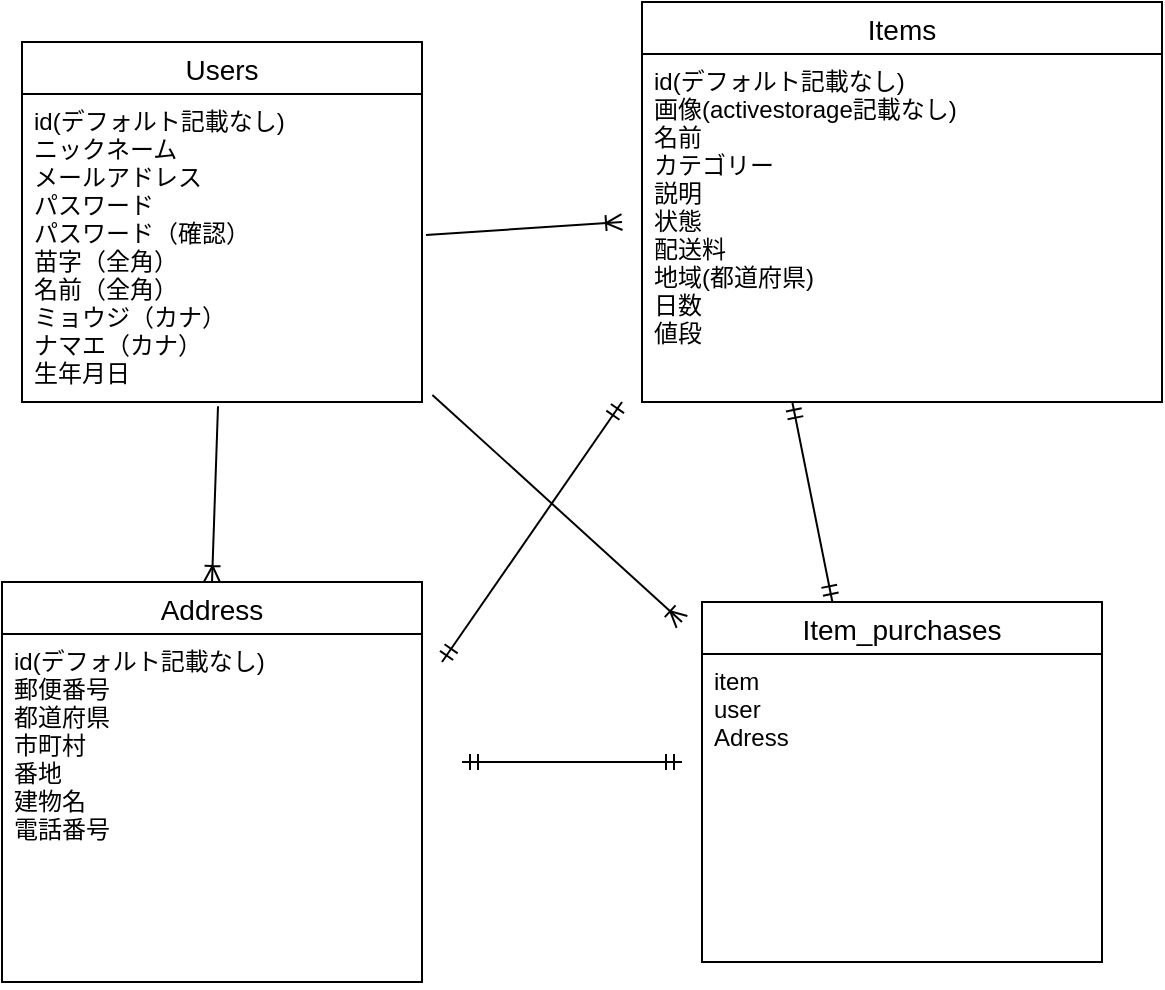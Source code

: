<mxfile>
    <diagram id="oNu0wx4SlPNDdCFRY-qi" name="ページ1">
        <mxGraphModel dx="1013" dy="613" grid="1" gridSize="10" guides="1" tooltips="1" connect="1" arrows="1" fold="1" page="1" pageScale="1" pageWidth="827" pageHeight="1169" math="0" shadow="0">
            <root>
                <mxCell id="0"/>
                <mxCell id="1" parent="0"/>
                <mxCell id="15" value="Users" style="swimlane;fontStyle=0;childLayout=stackLayout;horizontal=1;startSize=26;horizontalStack=0;resizeParent=1;resizeParentMax=0;resizeLast=0;collapsible=1;marginBottom=0;align=center;fontSize=14;" parent="1" vertex="1">
                    <mxGeometry x="50" y="40" width="200" height="180" as="geometry"/>
                </mxCell>
                <mxCell id="16" value="id(デフォルト記載なし)&#10;ニックネーム&#10;メールアドレス&#10;パスワード&#10;パスワード（確認）&#10;苗字（全角）&#10;名前（全角）&#10;ミョウジ（カナ）&#10;ナマエ（カナ）&#10;生年月日&#10;" style="text;strokeColor=none;fillColor=none;spacingLeft=4;spacingRight=4;overflow=hidden;rotatable=0;points=[[0,0.5],[1,0.5]];portConstraint=eastwest;fontSize=12;" parent="15" vertex="1">
                    <mxGeometry y="26" width="200" height="154" as="geometry"/>
                </mxCell>
                <mxCell id="19" value="Items" style="swimlane;fontStyle=0;childLayout=stackLayout;horizontal=1;startSize=26;horizontalStack=0;resizeParent=1;resizeParentMax=0;resizeLast=0;collapsible=1;marginBottom=0;align=center;fontSize=14;" parent="1" vertex="1">
                    <mxGeometry x="360" y="20" width="260" height="200" as="geometry"/>
                </mxCell>
                <mxCell id="22" value="id(デフォルト記載なし)&#10;画像(activestorage記載なし)&#10;名前&#10;カテゴリー&#10;説明&#10;状態&#10;配送料&#10;地域(都道府県)&#10;日数&#10;値段" style="text;strokeColor=none;fillColor=none;spacingLeft=4;spacingRight=4;overflow=hidden;rotatable=0;points=[[0,0.5],[1,0.5]];portConstraint=eastwest;fontSize=12;" parent="19" vertex="1">
                    <mxGeometry y="26" width="260" height="174" as="geometry"/>
                </mxCell>
                <mxCell id="23" value="Address" style="swimlane;fontStyle=0;childLayout=stackLayout;horizontal=1;startSize=26;horizontalStack=0;resizeParent=1;resizeParentMax=0;resizeLast=0;collapsible=1;marginBottom=0;align=center;fontSize=14;" parent="1" vertex="1">
                    <mxGeometry x="40" y="310" width="210" height="200" as="geometry"/>
                </mxCell>
                <mxCell id="25" value="id(デフォルト記載なし)&#10;郵便番号&#10;都道府県&#10;市町村&#10;番地&#10;建物名&#10;電話番号&#10;" style="text;strokeColor=none;fillColor=none;spacingLeft=4;spacingRight=4;overflow=hidden;rotatable=0;points=[[0,0.5],[1,0.5]];portConstraint=eastwest;fontSize=12;" parent="23" vertex="1">
                    <mxGeometry y="26" width="210" height="174" as="geometry"/>
                </mxCell>
                <mxCell id="54" value="" style="fontSize=12;html=1;endArrow=ERoneToMany;exitX=0.49;exitY=1.014;exitDx=0;exitDy=0;exitPerimeter=0;entryX=0.5;entryY=0;entryDx=0;entryDy=0;" parent="1" source="16" target="23" edge="1">
                    <mxGeometry width="100" height="100" relative="1" as="geometry">
                        <mxPoint x="290" y="350" as="sourcePoint"/>
                        <mxPoint x="390" y="250" as="targetPoint"/>
                    </mxGeometry>
                </mxCell>
                <mxCell id="56" value="" style="fontSize=12;html=1;endArrow=ERoneToMany;exitX=1.01;exitY=0.458;exitDx=0;exitDy=0;exitPerimeter=0;" parent="1" source="16" edge="1">
                    <mxGeometry width="100" height="100" relative="1" as="geometry">
                        <mxPoint x="158" y="222.016" as="sourcePoint"/>
                        <mxPoint x="350" y="130" as="targetPoint"/>
                    </mxGeometry>
                </mxCell>
                <mxCell id="61" value="" style="fontSize=12;html=1;endArrow=ERmandOne;startArrow=ERmandOne;" parent="1" edge="1">
                    <mxGeometry width="100" height="100" relative="1" as="geometry">
                        <mxPoint x="260" y="350" as="sourcePoint"/>
                        <mxPoint x="350" y="220" as="targetPoint"/>
                    </mxGeometry>
                </mxCell>
                <mxCell id="63" value="Item_purchases" style="swimlane;fontStyle=0;childLayout=stackLayout;horizontal=1;startSize=26;horizontalStack=0;resizeParent=1;resizeParentMax=0;resizeLast=0;collapsible=1;marginBottom=0;align=center;fontSize=14;" vertex="1" parent="1">
                    <mxGeometry x="390" y="320" width="200" height="180" as="geometry"/>
                </mxCell>
                <mxCell id="64" value="item&#10;user&#10;Adress" style="text;strokeColor=none;fillColor=none;spacingLeft=4;spacingRight=4;overflow=hidden;rotatable=0;points=[[0,0.5],[1,0.5]];portConstraint=eastwest;fontSize=12;" vertex="1" parent="63">
                    <mxGeometry y="26" width="200" height="154" as="geometry"/>
                </mxCell>
                <mxCell id="65" value="" style="fontSize=12;html=1;endArrow=ERoneToMany;exitX=1.026;exitY=0.977;exitDx=0;exitDy=0;exitPerimeter=0;" edge="1" parent="1" source="16">
                    <mxGeometry width="100" height="100" relative="1" as="geometry">
                        <mxPoint x="158" y="232.156" as="sourcePoint"/>
                        <mxPoint x="380" y="330" as="targetPoint"/>
                    </mxGeometry>
                </mxCell>
                <mxCell id="66" value="" style="fontSize=12;html=1;endArrow=ERmandOne;startArrow=ERmandOne;entryX=0.289;entryY=1;entryDx=0;entryDy=0;entryPerimeter=0;exitX=0.326;exitY=0;exitDx=0;exitDy=0;exitPerimeter=0;" edge="1" parent="1" source="63" target="22">
                    <mxGeometry width="100" height="100" relative="1" as="geometry">
                        <mxPoint x="270" y="360" as="sourcePoint"/>
                        <mxPoint x="360" y="230" as="targetPoint"/>
                    </mxGeometry>
                </mxCell>
                <mxCell id="67" value="" style="fontSize=12;html=1;endArrow=ERmandOne;startArrow=ERmandOne;" edge="1" parent="1">
                    <mxGeometry width="100" height="100" relative="1" as="geometry">
                        <mxPoint x="270" y="400" as="sourcePoint"/>
                        <mxPoint x="380" y="400" as="targetPoint"/>
                    </mxGeometry>
                </mxCell>
            </root>
        </mxGraphModel>
    </diagram>
</mxfile>